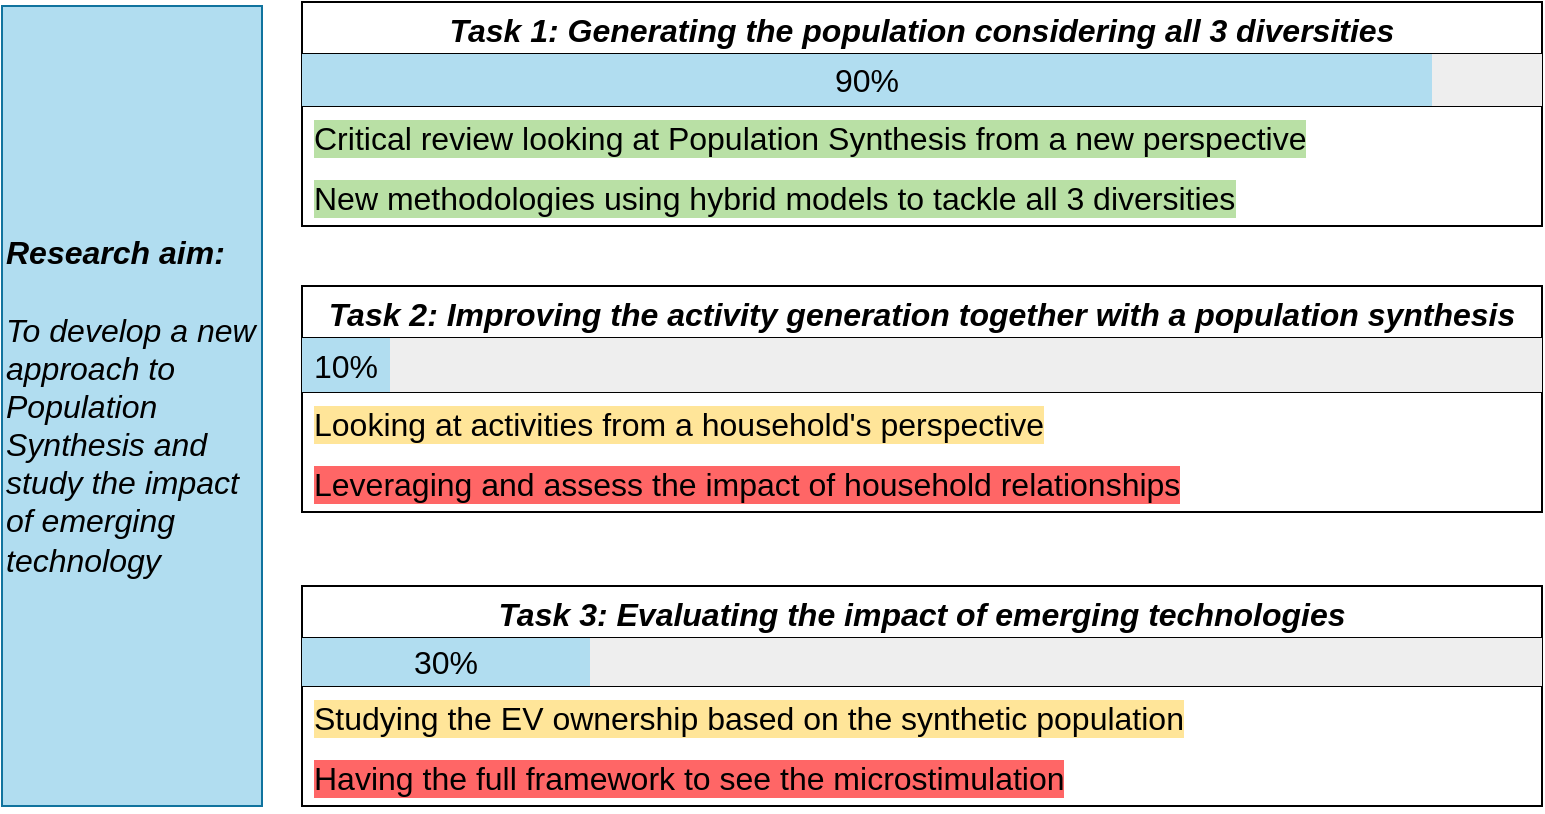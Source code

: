 <mxfile version="24.2.1" type="github">
  <diagram name="Page-1" id="GcLynW6Bm_qK1KajZ2lx">
    <mxGraphModel dx="1687" dy="878" grid="1" gridSize="10" guides="1" tooltips="1" connect="1" arrows="1" fold="1" page="1" pageScale="1" pageWidth="1169" pageHeight="827" math="0" shadow="0">
      <root>
        <mxCell id="0" />
        <mxCell id="1" parent="0" />
        <mxCell id="DFPLayo4z6RkdoQgYkVW-1" value="&lt;b&gt;&lt;i&gt;Research aim:&lt;/i&gt;&lt;/b&gt;&lt;div&gt;&lt;br&gt;&lt;div style=&quot;font-size: 16px;&quot;&gt;&lt;i&gt;To develop a new approach to Population Synthesis and study the impact of emerging technology&lt;/i&gt;&lt;/div&gt;&lt;/div&gt;" style="rounded=0;whiteSpace=wrap;html=1;align=left;fontSize=16;fillColor=#b1ddf0;strokeColor=#10739e;" vertex="1" parent="1">
          <mxGeometry x="10" y="300" width="130" height="400" as="geometry" />
        </mxCell>
        <mxCell id="DFPLayo4z6RkdoQgYkVW-2" value="Task 1: Generating the population considering all 3 diversities" style="swimlane;fontStyle=3;childLayout=stackLayout;horizontal=1;startSize=26;horizontalStack=0;resizeParent=1;resizeParentMax=0;resizeLast=0;collapsible=1;marginBottom=0;align=center;fontSize=16;" vertex="1" parent="1">
          <mxGeometry x="160" y="298" width="620" height="112" as="geometry" />
        </mxCell>
        <mxCell id="DFPLayo4z6RkdoQgYkVW-66" value="" style="shape=table;startSize=0;container=1;collapsible=0;childLayout=tableLayout;fontSize=16;" vertex="1" parent="DFPLayo4z6RkdoQgYkVW-2">
          <mxGeometry y="26" width="620" height="26" as="geometry" />
        </mxCell>
        <mxCell id="DFPLayo4z6RkdoQgYkVW-67" value="" style="shape=tableRow;horizontal=0;startSize=0;swimlaneHead=0;swimlaneBody=0;strokeColor=inherit;top=0;left=0;bottom=0;right=0;collapsible=0;dropTarget=0;fillColor=none;points=[[0,0.5],[1,0.5]];portConstraint=eastwest;fontSize=16;" vertex="1" parent="DFPLayo4z6RkdoQgYkVW-66">
          <mxGeometry width="620" height="26" as="geometry" />
        </mxCell>
        <mxCell id="DFPLayo4z6RkdoQgYkVW-68" value="90%" style="shape=partialRectangle;html=1;whiteSpace=wrap;connectable=0;strokeColor=#10739e;overflow=hidden;fillColor=#b1ddf0;top=0;left=0;bottom=0;right=0;pointerEvents=1;fontSize=16;" vertex="1" parent="DFPLayo4z6RkdoQgYkVW-67">
          <mxGeometry width="565" height="26" as="geometry">
            <mxRectangle width="565" height="26" as="alternateBounds" />
          </mxGeometry>
        </mxCell>
        <mxCell id="DFPLayo4z6RkdoQgYkVW-69" value="" style="shape=partialRectangle;html=1;whiteSpace=wrap;connectable=0;overflow=hidden;fillColor=#eeeeee;top=0;left=0;bottom=0;right=0;pointerEvents=1;fontSize=16;strokeColor=#36393d;" vertex="1" parent="DFPLayo4z6RkdoQgYkVW-67">
          <mxGeometry x="565" width="55" height="26" as="geometry">
            <mxRectangle width="55" height="26" as="alternateBounds" />
          </mxGeometry>
        </mxCell>
        <mxCell id="DFPLayo4z6RkdoQgYkVW-3" value="Critical review looking at Population Synthesis from a new perspective" style="text;strokeColor=none;fillColor=none;spacingLeft=4;spacingRight=4;overflow=hidden;rotatable=0;points=[[0,0.5],[1,0.5]];portConstraint=eastwest;fontSize=16;whiteSpace=wrap;html=1;labelBackgroundColor=#B9E0A5;textShadow=0;labelBorderColor=none;" vertex="1" parent="DFPLayo4z6RkdoQgYkVW-2">
          <mxGeometry y="52" width="620" height="30" as="geometry" />
        </mxCell>
        <mxCell id="DFPLayo4z6RkdoQgYkVW-4" value="New methodologies using hybrid models to tackle all 3 diversities" style="text;strokeColor=none;fillColor=none;spacingLeft=4;spacingRight=4;overflow=hidden;rotatable=0;points=[[0,0.5],[1,0.5]];portConstraint=eastwest;fontSize=16;whiteSpace=wrap;html=1;labelBackgroundColor=#B9E0A5;textShadow=0;labelBorderColor=none;" vertex="1" parent="DFPLayo4z6RkdoQgYkVW-2">
          <mxGeometry y="82" width="620" height="30" as="geometry" />
        </mxCell>
        <mxCell id="DFPLayo4z6RkdoQgYkVW-6" value="Task 2: Improving the activity generation together with a population synthesis" style="swimlane;fontStyle=3;childLayout=stackLayout;horizontal=1;startSize=26;horizontalStack=0;resizeParent=1;resizeParentMax=0;resizeLast=0;collapsible=1;marginBottom=0;align=center;fontSize=16;" vertex="1" parent="1">
          <mxGeometry x="160" y="440" width="620" height="113" as="geometry" />
        </mxCell>
        <mxCell id="DFPLayo4z6RkdoQgYkVW-62" value="" style="shape=table;startSize=0;container=1;collapsible=0;childLayout=tableLayout;fontSize=16;" vertex="1" parent="DFPLayo4z6RkdoQgYkVW-6">
          <mxGeometry y="26" width="620" height="27" as="geometry" />
        </mxCell>
        <mxCell id="DFPLayo4z6RkdoQgYkVW-63" value="" style="shape=tableRow;horizontal=0;startSize=0;swimlaneHead=0;swimlaneBody=0;strokeColor=inherit;top=0;left=0;bottom=0;right=0;collapsible=0;dropTarget=0;fillColor=none;points=[[0,0.5],[1,0.5]];portConstraint=eastwest;fontSize=16;" vertex="1" parent="DFPLayo4z6RkdoQgYkVW-62">
          <mxGeometry width="620" height="27" as="geometry" />
        </mxCell>
        <mxCell id="DFPLayo4z6RkdoQgYkVW-64" value="10%" style="shape=partialRectangle;html=1;whiteSpace=wrap;connectable=0;strokeColor=#10739e;overflow=hidden;fillColor=#b1ddf0;top=0;left=0;bottom=0;right=0;pointerEvents=1;fontSize=16;" vertex="1" parent="DFPLayo4z6RkdoQgYkVW-63">
          <mxGeometry width="44" height="27" as="geometry">
            <mxRectangle width="44" height="27" as="alternateBounds" />
          </mxGeometry>
        </mxCell>
        <mxCell id="DFPLayo4z6RkdoQgYkVW-65" value="" style="shape=partialRectangle;html=1;whiteSpace=wrap;connectable=0;strokeColor=#36393d;overflow=hidden;fillColor=#eeeeee;top=0;left=0;bottom=0;right=0;pointerEvents=1;fontSize=16;" vertex="1" parent="DFPLayo4z6RkdoQgYkVW-63">
          <mxGeometry x="44" width="576" height="27" as="geometry">
            <mxRectangle width="576" height="27" as="alternateBounds" />
          </mxGeometry>
        </mxCell>
        <mxCell id="DFPLayo4z6RkdoQgYkVW-7" value="&lt;font face=&quot;Helvetica&quot; style=&quot;font-size: 16px;&quot;&gt;Looking at activities from a household&#39;s perspective&lt;/font&gt;" style="text;strokeColor=none;fillColor=none;spacingLeft=4;spacingRight=4;overflow=hidden;rotatable=0;points=[[0,0.5],[1,0.5]];portConstraint=eastwest;fontSize=16;whiteSpace=wrap;html=1;labelBackgroundColor=#FFE599;" vertex="1" parent="DFPLayo4z6RkdoQgYkVW-6">
          <mxGeometry y="53" width="620" height="30" as="geometry" />
        </mxCell>
        <mxCell id="DFPLayo4z6RkdoQgYkVW-8" value="Leveraging and assess the impact of household relationships" style="text;strokeColor=none;fillColor=none;spacingLeft=4;spacingRight=4;overflow=hidden;rotatable=0;points=[[0,0.5],[1,0.5]];portConstraint=eastwest;fontSize=16;whiteSpace=wrap;html=1;labelBackgroundColor=#FF6666;" vertex="1" parent="DFPLayo4z6RkdoQgYkVW-6">
          <mxGeometry y="83" width="620" height="30" as="geometry" />
        </mxCell>
        <mxCell id="DFPLayo4z6RkdoQgYkVW-10" value="Task 3: Evaluating the impact of emerging technologies" style="swimlane;fontStyle=3;childLayout=stackLayout;horizontal=1;startSize=26;horizontalStack=0;resizeParent=1;resizeParentMax=0;resizeLast=0;collapsible=1;marginBottom=0;align=center;fontSize=16;" vertex="1" parent="1">
          <mxGeometry x="160" y="590" width="620" height="110" as="geometry" />
        </mxCell>
        <mxCell id="DFPLayo4z6RkdoQgYkVW-44" value="" style="shape=table;startSize=0;container=1;collapsible=0;childLayout=tableLayout;fontSize=16;" vertex="1" parent="DFPLayo4z6RkdoQgYkVW-10">
          <mxGeometry y="26" width="620" height="24" as="geometry" />
        </mxCell>
        <mxCell id="DFPLayo4z6RkdoQgYkVW-45" value="" style="shape=tableRow;horizontal=0;startSize=0;swimlaneHead=0;swimlaneBody=0;strokeColor=inherit;top=0;left=0;bottom=0;right=0;collapsible=0;dropTarget=0;fillColor=none;points=[[0,0.5],[1,0.5]];portConstraint=eastwest;fontSize=16;" vertex="1" parent="DFPLayo4z6RkdoQgYkVW-44">
          <mxGeometry width="620" height="24" as="geometry" />
        </mxCell>
        <mxCell id="DFPLayo4z6RkdoQgYkVW-46" value="&lt;font style=&quot;font-size: 16px;&quot; face=&quot;Helvetica&quot;&gt;30%&lt;/font&gt;" style="shape=partialRectangle;html=1;whiteSpace=wrap;connectable=0;strokeColor=#10739e;overflow=hidden;fillColor=#b1ddf0;top=0;left=0;bottom=0;right=0;pointerEvents=1;fontSize=16;" vertex="1" parent="DFPLayo4z6RkdoQgYkVW-45">
          <mxGeometry width="144" height="24" as="geometry">
            <mxRectangle width="144" height="24" as="alternateBounds" />
          </mxGeometry>
        </mxCell>
        <mxCell id="DFPLayo4z6RkdoQgYkVW-47" value="" style="shape=partialRectangle;html=1;whiteSpace=wrap;connectable=0;strokeColor=#36393d;overflow=hidden;fillColor=#eeeeee;top=0;left=0;bottom=0;right=0;pointerEvents=1;fontSize=16;" vertex="1" parent="DFPLayo4z6RkdoQgYkVW-45">
          <mxGeometry x="144" width="476" height="24" as="geometry">
            <mxRectangle width="476" height="24" as="alternateBounds" />
          </mxGeometry>
        </mxCell>
        <mxCell id="DFPLayo4z6RkdoQgYkVW-11" value="Studying the EV ownership based on the synthetic population" style="text;strokeColor=none;fillColor=none;spacingLeft=4;spacingRight=4;overflow=hidden;rotatable=0;points=[[0,0.5],[1,0.5]];portConstraint=eastwest;fontSize=16;whiteSpace=wrap;html=1;labelBackgroundColor=#FFE599;" vertex="1" parent="DFPLayo4z6RkdoQgYkVW-10">
          <mxGeometry y="50" width="620" height="30" as="geometry" />
        </mxCell>
        <mxCell id="DFPLayo4z6RkdoQgYkVW-12" value="Having the full framework to see the microstimulation" style="text;strokeColor=none;fillColor=none;spacingLeft=4;spacingRight=4;overflow=hidden;rotatable=0;points=[[0,0.5],[1,0.5]];portConstraint=eastwest;fontSize=16;whiteSpace=wrap;html=1;labelBackgroundColor=#FF6666;" vertex="1" parent="DFPLayo4z6RkdoQgYkVW-10">
          <mxGeometry y="80" width="620" height="30" as="geometry" />
        </mxCell>
      </root>
    </mxGraphModel>
  </diagram>
</mxfile>
